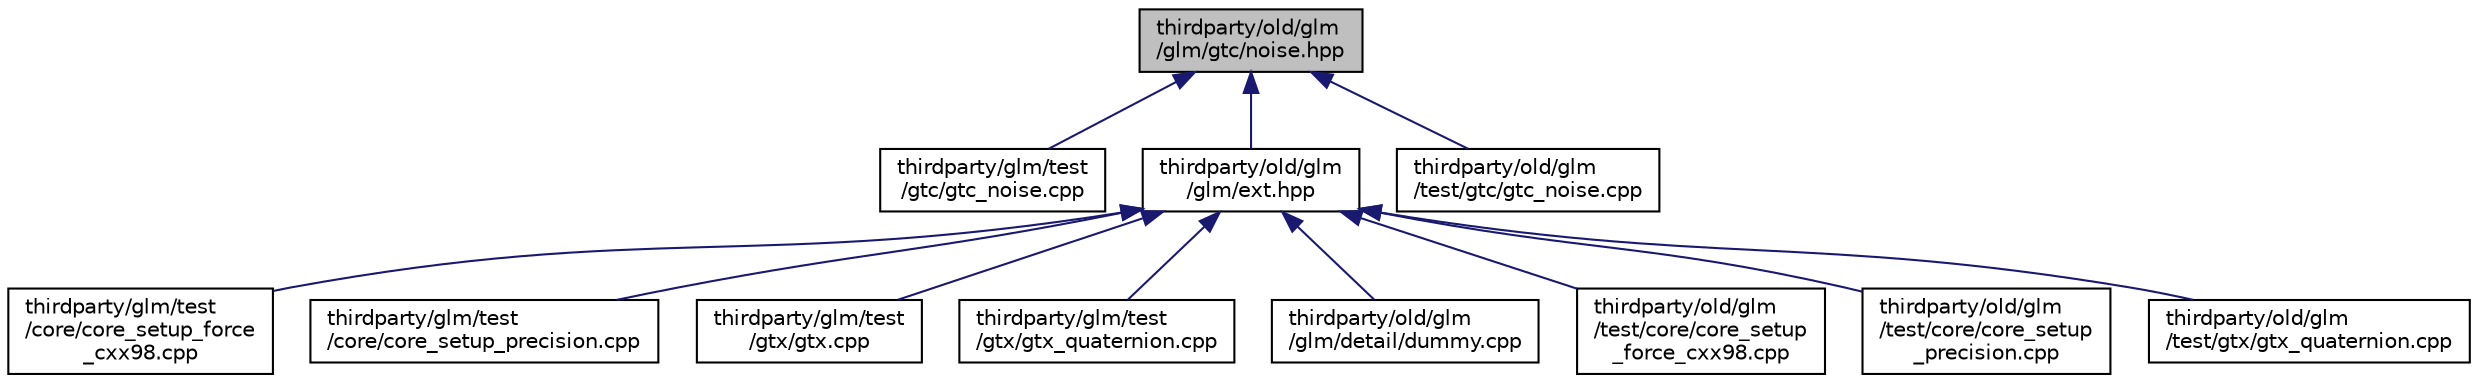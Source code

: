digraph "thirdparty/old/glm/glm/gtc/noise.hpp"
{
  edge [fontname="Helvetica",fontsize="10",labelfontname="Helvetica",labelfontsize="10"];
  node [fontname="Helvetica",fontsize="10",shape=record];
  Node1 [label="thirdparty/old/glm\l/glm/gtc/noise.hpp",height=0.2,width=0.4,color="black", fillcolor="grey75", style="filled", fontcolor="black"];
  Node1 -> Node2 [dir="back",color="midnightblue",fontsize="10",style="solid",fontname="Helvetica"];
  Node2 [label="thirdparty/glm/test\l/gtc/gtc_noise.cpp",height=0.2,width=0.4,color="black", fillcolor="white", style="filled",URL="$glm_2test_2gtc_2gtc__noise_8cpp.html"];
  Node1 -> Node3 [dir="back",color="midnightblue",fontsize="10",style="solid",fontname="Helvetica"];
  Node3 [label="thirdparty/old/glm\l/glm/ext.hpp",height=0.2,width=0.4,color="black", fillcolor="white", style="filled",URL="$old_2glm_2glm_2ext_8hpp.html"];
  Node3 -> Node4 [dir="back",color="midnightblue",fontsize="10",style="solid",fontname="Helvetica"];
  Node4 [label="thirdparty/glm/test\l/core/core_setup_force\l_cxx98.cpp",height=0.2,width=0.4,color="black", fillcolor="white", style="filled",URL="$glm_2test_2core_2core__setup__force__cxx98_8cpp.html"];
  Node3 -> Node5 [dir="back",color="midnightblue",fontsize="10",style="solid",fontname="Helvetica"];
  Node5 [label="thirdparty/glm/test\l/core/core_setup_precision.cpp",height=0.2,width=0.4,color="black", fillcolor="white", style="filled",URL="$glm_2test_2core_2core__setup__precision_8cpp.html"];
  Node3 -> Node6 [dir="back",color="midnightblue",fontsize="10",style="solid",fontname="Helvetica"];
  Node6 [label="thirdparty/glm/test\l/gtx/gtx.cpp",height=0.2,width=0.4,color="black", fillcolor="white", style="filled",URL="$gtx_8cpp.html"];
  Node3 -> Node7 [dir="back",color="midnightblue",fontsize="10",style="solid",fontname="Helvetica"];
  Node7 [label="thirdparty/glm/test\l/gtx/gtx_quaternion.cpp",height=0.2,width=0.4,color="black", fillcolor="white", style="filled",URL="$glm_2test_2gtx_2gtx__quaternion_8cpp.html"];
  Node3 -> Node8 [dir="back",color="midnightblue",fontsize="10",style="solid",fontname="Helvetica"];
  Node8 [label="thirdparty/old/glm\l/glm/detail/dummy.cpp",height=0.2,width=0.4,color="black", fillcolor="white", style="filled",URL="$old_2glm_2glm_2detail_2dummy_8cpp.html"];
  Node3 -> Node9 [dir="back",color="midnightblue",fontsize="10",style="solid",fontname="Helvetica"];
  Node9 [label="thirdparty/old/glm\l/test/core/core_setup\l_force_cxx98.cpp",height=0.2,width=0.4,color="black", fillcolor="white", style="filled",URL="$old_2glm_2test_2core_2core__setup__force__cxx98_8cpp.html"];
  Node3 -> Node10 [dir="back",color="midnightblue",fontsize="10",style="solid",fontname="Helvetica"];
  Node10 [label="thirdparty/old/glm\l/test/core/core_setup\l_precision.cpp",height=0.2,width=0.4,color="black", fillcolor="white", style="filled",URL="$old_2glm_2test_2core_2core__setup__precision_8cpp.html"];
  Node3 -> Node11 [dir="back",color="midnightblue",fontsize="10",style="solid",fontname="Helvetica"];
  Node11 [label="thirdparty/old/glm\l/test/gtx/gtx_quaternion.cpp",height=0.2,width=0.4,color="black", fillcolor="white", style="filled",URL="$old_2glm_2test_2gtx_2gtx__quaternion_8cpp.html"];
  Node1 -> Node12 [dir="back",color="midnightblue",fontsize="10",style="solid",fontname="Helvetica"];
  Node12 [label="thirdparty/old/glm\l/test/gtc/gtc_noise.cpp",height=0.2,width=0.4,color="black", fillcolor="white", style="filled",URL="$old_2glm_2test_2gtc_2gtc__noise_8cpp.html"];
}
